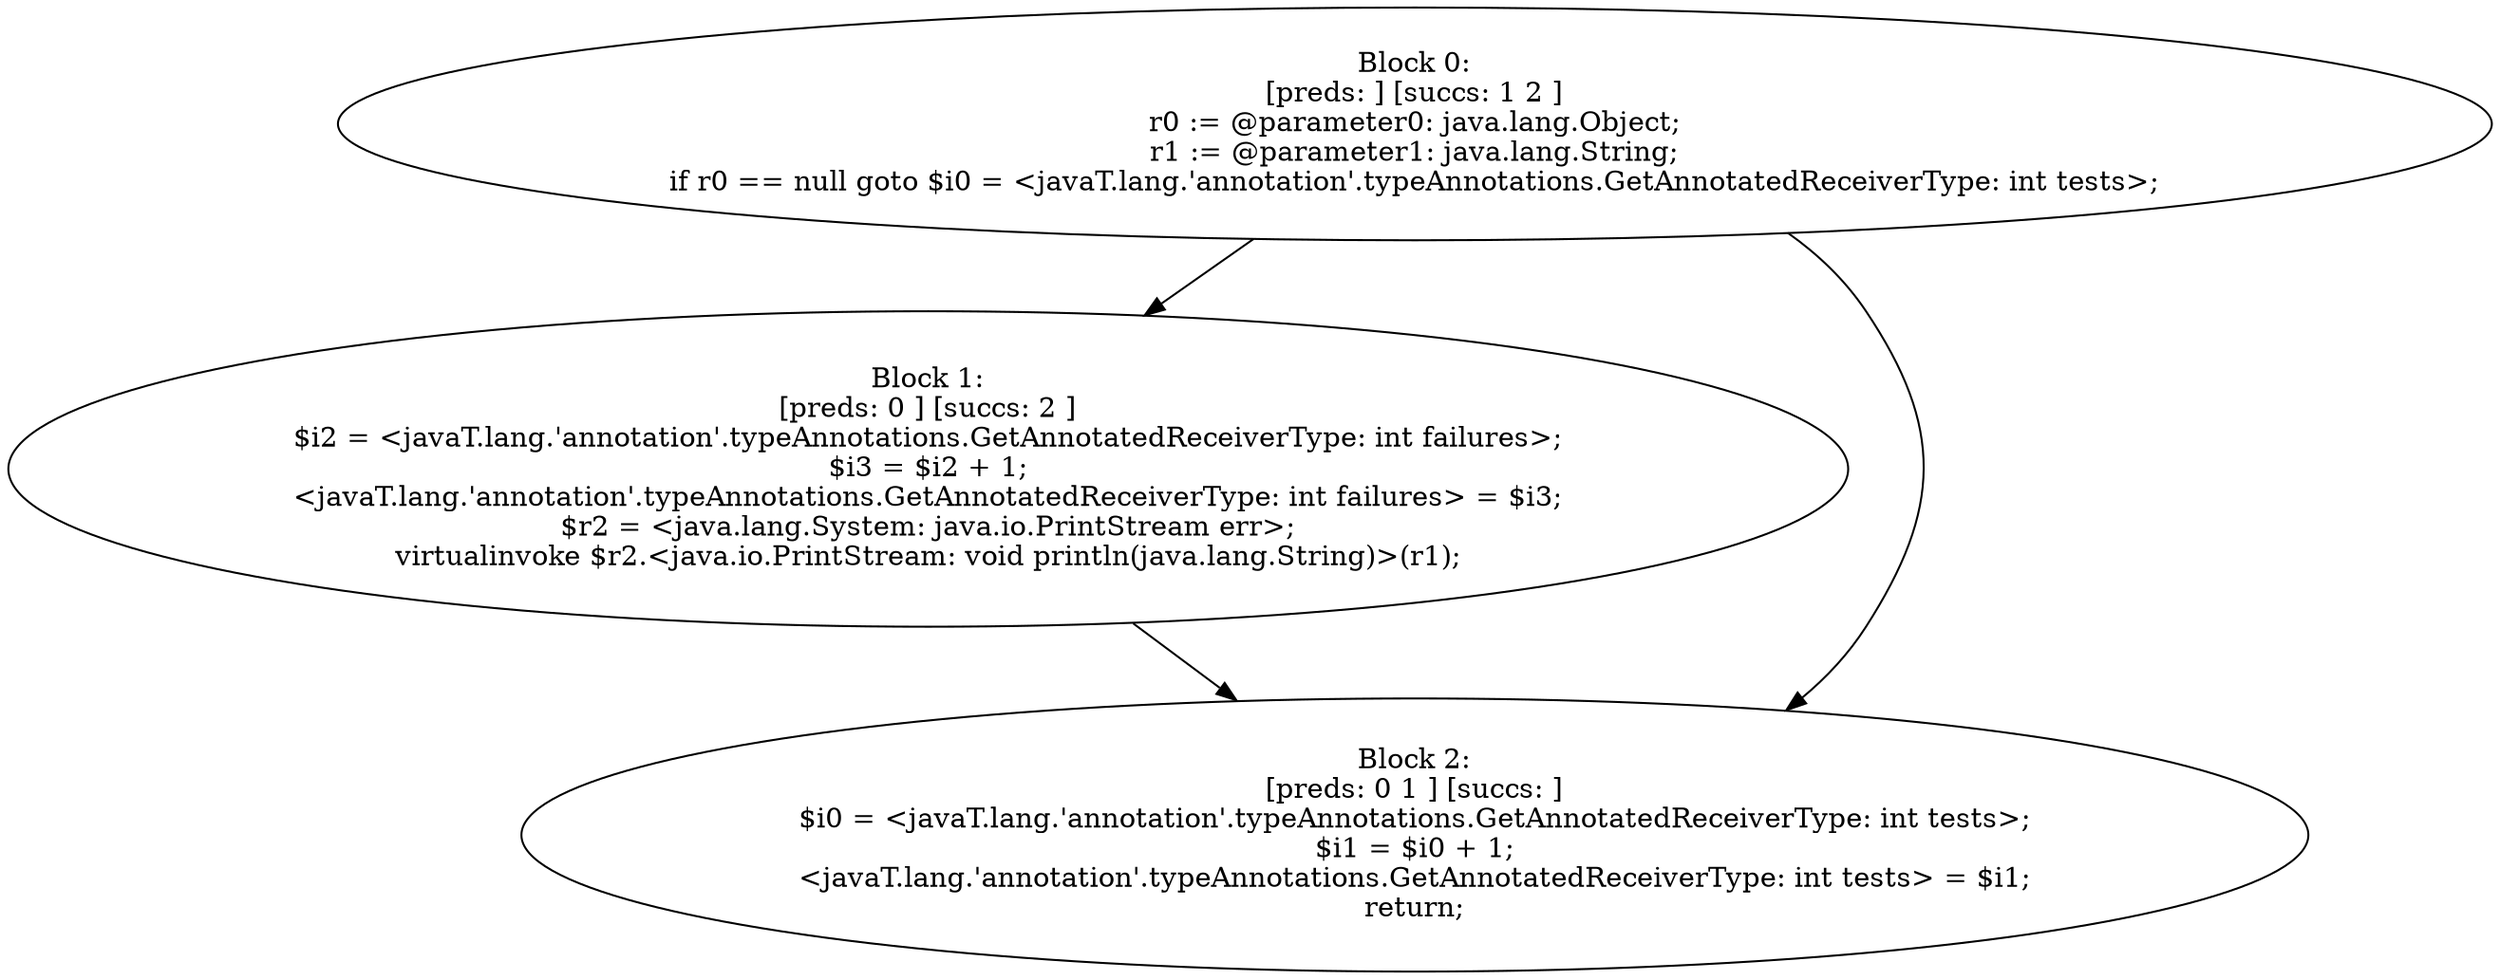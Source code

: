digraph "unitGraph" {
    "Block 0:
[preds: ] [succs: 1 2 ]
r0 := @parameter0: java.lang.Object;
r1 := @parameter1: java.lang.String;
if r0 == null goto $i0 = <javaT.lang.'annotation'.typeAnnotations.GetAnnotatedReceiverType: int tests>;
"
    "Block 1:
[preds: 0 ] [succs: 2 ]
$i2 = <javaT.lang.'annotation'.typeAnnotations.GetAnnotatedReceiverType: int failures>;
$i3 = $i2 + 1;
<javaT.lang.'annotation'.typeAnnotations.GetAnnotatedReceiverType: int failures> = $i3;
$r2 = <java.lang.System: java.io.PrintStream err>;
virtualinvoke $r2.<java.io.PrintStream: void println(java.lang.String)>(r1);
"
    "Block 2:
[preds: 0 1 ] [succs: ]
$i0 = <javaT.lang.'annotation'.typeAnnotations.GetAnnotatedReceiverType: int tests>;
$i1 = $i0 + 1;
<javaT.lang.'annotation'.typeAnnotations.GetAnnotatedReceiverType: int tests> = $i1;
return;
"
    "Block 0:
[preds: ] [succs: 1 2 ]
r0 := @parameter0: java.lang.Object;
r1 := @parameter1: java.lang.String;
if r0 == null goto $i0 = <javaT.lang.'annotation'.typeAnnotations.GetAnnotatedReceiverType: int tests>;
"->"Block 1:
[preds: 0 ] [succs: 2 ]
$i2 = <javaT.lang.'annotation'.typeAnnotations.GetAnnotatedReceiverType: int failures>;
$i3 = $i2 + 1;
<javaT.lang.'annotation'.typeAnnotations.GetAnnotatedReceiverType: int failures> = $i3;
$r2 = <java.lang.System: java.io.PrintStream err>;
virtualinvoke $r2.<java.io.PrintStream: void println(java.lang.String)>(r1);
";
    "Block 0:
[preds: ] [succs: 1 2 ]
r0 := @parameter0: java.lang.Object;
r1 := @parameter1: java.lang.String;
if r0 == null goto $i0 = <javaT.lang.'annotation'.typeAnnotations.GetAnnotatedReceiverType: int tests>;
"->"Block 2:
[preds: 0 1 ] [succs: ]
$i0 = <javaT.lang.'annotation'.typeAnnotations.GetAnnotatedReceiverType: int tests>;
$i1 = $i0 + 1;
<javaT.lang.'annotation'.typeAnnotations.GetAnnotatedReceiverType: int tests> = $i1;
return;
";
    "Block 1:
[preds: 0 ] [succs: 2 ]
$i2 = <javaT.lang.'annotation'.typeAnnotations.GetAnnotatedReceiverType: int failures>;
$i3 = $i2 + 1;
<javaT.lang.'annotation'.typeAnnotations.GetAnnotatedReceiverType: int failures> = $i3;
$r2 = <java.lang.System: java.io.PrintStream err>;
virtualinvoke $r2.<java.io.PrintStream: void println(java.lang.String)>(r1);
"->"Block 2:
[preds: 0 1 ] [succs: ]
$i0 = <javaT.lang.'annotation'.typeAnnotations.GetAnnotatedReceiverType: int tests>;
$i1 = $i0 + 1;
<javaT.lang.'annotation'.typeAnnotations.GetAnnotatedReceiverType: int tests> = $i1;
return;
";
}
